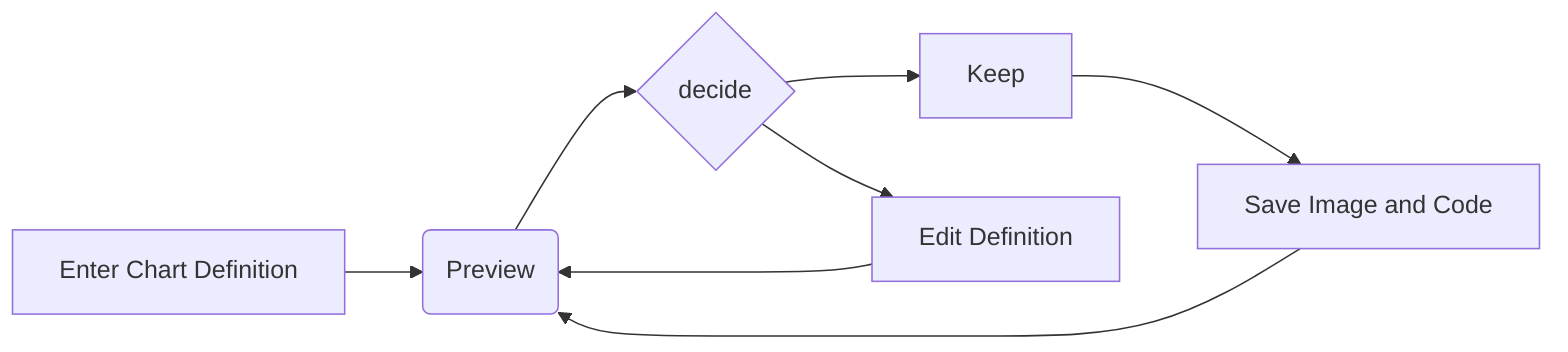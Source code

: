 graph LR
    A[Enter Chart Definition] --> B(Preview)
    B --> C{decide}
    C --> D[Keep]
    C --> E[Edit Definition]
    E --> B
    D --> F[Save Image and Code]
    F --> B